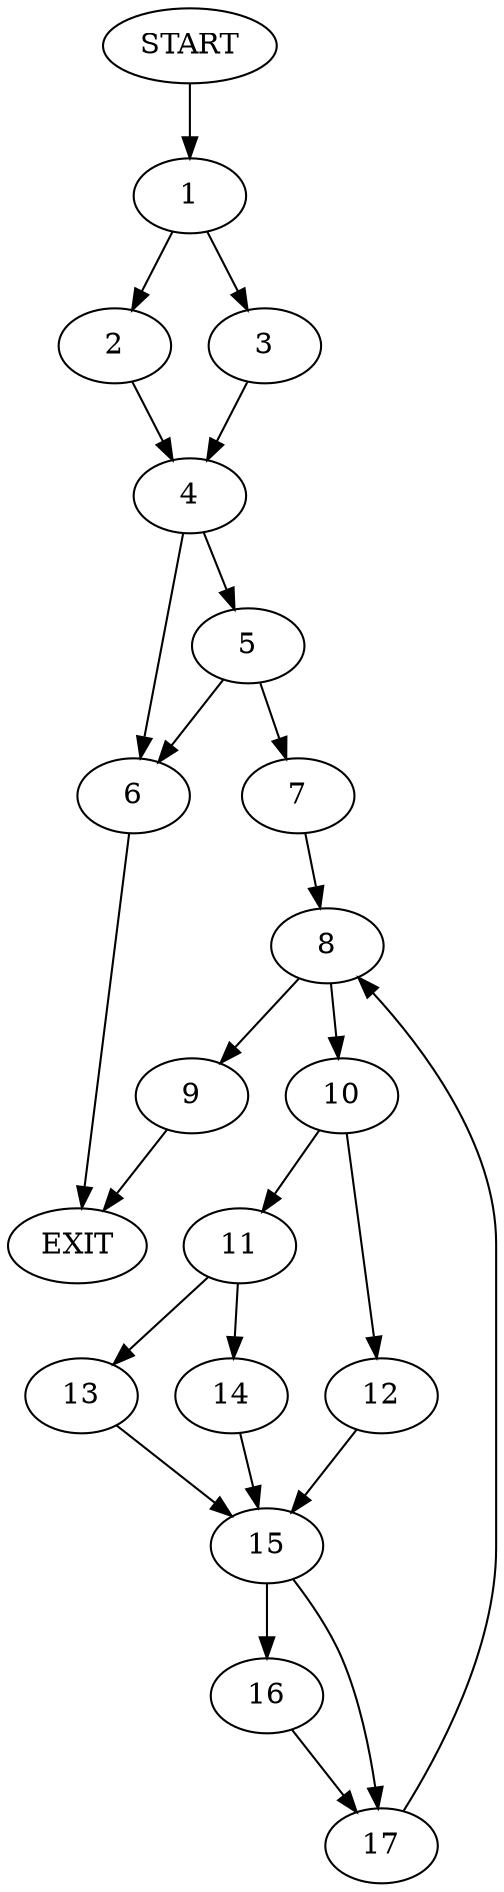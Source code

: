 digraph {
0 [label="START"]
18 [label="EXIT"]
0 -> 1
1 -> 2
1 -> 3
2 -> 4
3 -> 4
4 -> 5
4 -> 6
5 -> 7
5 -> 6
6 -> 18
7 -> 8
8 -> 9
8 -> 10
9 -> 18
10 -> 11
10 -> 12
11 -> 13
11 -> 14
12 -> 15
13 -> 15
14 -> 15
15 -> 16
15 -> 17
16 -> 17
17 -> 8
}
